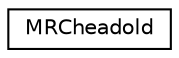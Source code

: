 digraph "Graphical Class Hierarchy"
{
  edge [fontname="Helvetica",fontsize="10",labelfontname="Helvetica",labelfontsize="10"];
  node [fontname="Helvetica",fontsize="10",shape=record];
  rankdir="LR";
  Node0 [label="MRCheadold",height=0.2,width=0.4,color="black", fillcolor="white", style="filled",URL="$structMRCheadold.html"];
}

